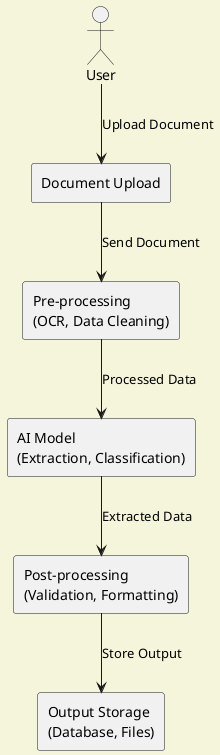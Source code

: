 @startuml
!define RECTANGLE_COLOR #87CEEB
!define BACKGROUND_COLOR #F5F5DC
!define ARROW_COLOR #FF4500

skinparam backgroundColor BACKGROUND_COLOR
skinparam component {
    BackgroundColor RECTANGLE_COLOR
    BorderColor black
}

actor User

rectangle "Document Upload" as upload {
}

rectangle "Pre-processing\n(OCR, Data Cleaning)" as preprocessing {
}

rectangle "AI Model\n(Extraction, Classification)" as aiModel {
}

rectangle "Post-processing\n(Validation, Formatting)" as postprocessing {
}

rectangle "Output Storage\n(Database, Files)" as output {
}

User --> upload : "Upload Document"
upload --> preprocessing : "Send Document"
preprocessing --> aiModel : "Processed Data"
aiModel --> postprocessing : "Extracted Data"
postprocessing --> output : "Store Output"

@enduml